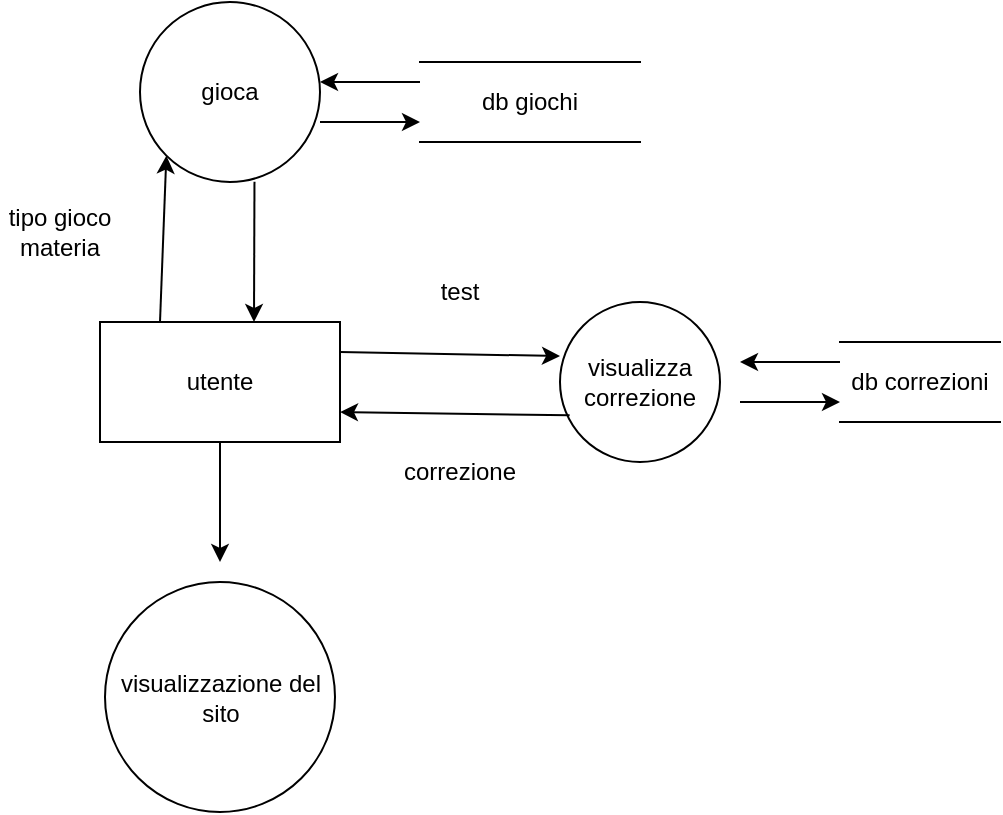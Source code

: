 <mxfile version="21.1.4" type="device">
  <diagram name="Pagina-1" id="AkyOXfsMTubpVIw6Ypnw">
    <mxGraphModel dx="1050" dy="541" grid="1" gridSize="10" guides="1" tooltips="1" connect="1" arrows="1" fold="1" page="1" pageScale="1" pageWidth="827" pageHeight="1169" math="0" shadow="0">
      <root>
        <mxCell id="0" />
        <mxCell id="1" parent="0" />
        <mxCell id="dffMM5xM19D-dvjSA9W8-2" value="utente" style="rounded=0;whiteSpace=wrap;html=1;" vertex="1" parent="1">
          <mxGeometry x="340" y="220" width="120" height="60" as="geometry" />
        </mxCell>
        <mxCell id="dffMM5xM19D-dvjSA9W8-3" value="" style="endArrow=classic;html=1;rounded=0;exitX=0.5;exitY=1;exitDx=0;exitDy=0;" edge="1" parent="1" source="dffMM5xM19D-dvjSA9W8-2">
          <mxGeometry width="50" height="50" relative="1" as="geometry">
            <mxPoint x="390" y="310" as="sourcePoint" />
            <mxPoint x="400" y="340" as="targetPoint" />
          </mxGeometry>
        </mxCell>
        <mxCell id="dffMM5xM19D-dvjSA9W8-4" value="visualizzazione del sito" style="ellipse;whiteSpace=wrap;html=1;aspect=fixed;" vertex="1" parent="1">
          <mxGeometry x="342.5" y="350" width="115" height="115" as="geometry" />
        </mxCell>
        <mxCell id="dffMM5xM19D-dvjSA9W8-6" value="gioca" style="ellipse;whiteSpace=wrap;html=1;aspect=fixed;" vertex="1" parent="1">
          <mxGeometry x="360" y="60" width="90" height="90" as="geometry" />
        </mxCell>
        <mxCell id="dffMM5xM19D-dvjSA9W8-7" value="tipo gioco&lt;br&gt;materia" style="text;html=1;strokeColor=none;fillColor=none;align=center;verticalAlign=middle;whiteSpace=wrap;rounded=0;" vertex="1" parent="1">
          <mxGeometry x="290" y="160" width="60" height="30" as="geometry" />
        </mxCell>
        <mxCell id="dffMM5xM19D-dvjSA9W8-8" value="" style="endArrow=classic;html=1;rounded=0;" edge="1" parent="1">
          <mxGeometry width="50" height="50" relative="1" as="geometry">
            <mxPoint x="450" y="120" as="sourcePoint" />
            <mxPoint x="500" y="120" as="targetPoint" />
          </mxGeometry>
        </mxCell>
        <mxCell id="dffMM5xM19D-dvjSA9W8-11" value="db giochi" style="shape=partialRectangle;whiteSpace=wrap;html=1;left=0;right=0;fillColor=none;" vertex="1" parent="1">
          <mxGeometry x="500" y="90" width="110" height="40" as="geometry" />
        </mxCell>
        <mxCell id="dffMM5xM19D-dvjSA9W8-12" value="" style="endArrow=classic;html=1;rounded=0;exitX=0;exitY=0.25;exitDx=0;exitDy=0;" edge="1" parent="1" source="dffMM5xM19D-dvjSA9W8-11">
          <mxGeometry width="50" height="50" relative="1" as="geometry">
            <mxPoint x="500" y="100" as="sourcePoint" />
            <mxPoint x="450" y="100" as="targetPoint" />
          </mxGeometry>
        </mxCell>
        <mxCell id="dffMM5xM19D-dvjSA9W8-14" value="" style="endArrow=classic;html=1;rounded=0;entryX=0;entryY=1;entryDx=0;entryDy=0;exitX=0.25;exitY=0;exitDx=0;exitDy=0;" edge="1" parent="1" source="dffMM5xM19D-dvjSA9W8-2" target="dffMM5xM19D-dvjSA9W8-6">
          <mxGeometry width="50" height="50" relative="1" as="geometry">
            <mxPoint x="350" y="220" as="sourcePoint" />
            <mxPoint x="400" y="170" as="targetPoint" />
          </mxGeometry>
        </mxCell>
        <mxCell id="dffMM5xM19D-dvjSA9W8-15" value="" style="endArrow=classic;html=1;rounded=0;exitX=0.636;exitY=0.998;exitDx=0;exitDy=0;exitPerimeter=0;" edge="1" parent="1" source="dffMM5xM19D-dvjSA9W8-6">
          <mxGeometry width="50" height="50" relative="1" as="geometry">
            <mxPoint x="415" y="160" as="sourcePoint" />
            <mxPoint x="417" y="220" as="targetPoint" />
          </mxGeometry>
        </mxCell>
        <mxCell id="dffMM5xM19D-dvjSA9W8-16" value="visualizza correzione" style="ellipse;whiteSpace=wrap;html=1;aspect=fixed;" vertex="1" parent="1">
          <mxGeometry x="570" y="210" width="80" height="80" as="geometry" />
        </mxCell>
        <mxCell id="dffMM5xM19D-dvjSA9W8-18" value="" style="endArrow=classic;html=1;rounded=0;entryX=0;entryY=0.338;entryDx=0;entryDy=0;exitX=1;exitY=0.25;exitDx=0;exitDy=0;entryPerimeter=0;" edge="1" parent="1" source="dffMM5xM19D-dvjSA9W8-2" target="dffMM5xM19D-dvjSA9W8-16">
          <mxGeometry width="50" height="50" relative="1" as="geometry">
            <mxPoint x="560" y="290" as="sourcePoint" />
            <mxPoint x="563" y="207" as="targetPoint" />
          </mxGeometry>
        </mxCell>
        <mxCell id="dffMM5xM19D-dvjSA9W8-19" value="" style="endArrow=classic;html=1;rounded=0;exitX=0.06;exitY=0.708;exitDx=0;exitDy=0;exitPerimeter=0;entryX=1;entryY=0.75;entryDx=0;entryDy=0;" edge="1" parent="1" source="dffMM5xM19D-dvjSA9W8-16" target="dffMM5xM19D-dvjSA9W8-2">
          <mxGeometry width="50" height="50" relative="1" as="geometry">
            <mxPoint x="607" y="220" as="sourcePoint" />
            <mxPoint x="480" y="250" as="targetPoint" />
          </mxGeometry>
        </mxCell>
        <mxCell id="dffMM5xM19D-dvjSA9W8-20" value="test" style="text;html=1;strokeColor=none;fillColor=none;align=center;verticalAlign=middle;whiteSpace=wrap;rounded=0;" vertex="1" parent="1">
          <mxGeometry x="490" y="190" width="60" height="30" as="geometry" />
        </mxCell>
        <mxCell id="dffMM5xM19D-dvjSA9W8-21" value="correzione" style="text;html=1;strokeColor=none;fillColor=none;align=center;verticalAlign=middle;whiteSpace=wrap;rounded=0;" vertex="1" parent="1">
          <mxGeometry x="490" y="280" width="60" height="30" as="geometry" />
        </mxCell>
        <mxCell id="dffMM5xM19D-dvjSA9W8-22" value="" style="endArrow=classic;html=1;rounded=0;" edge="1" parent="1">
          <mxGeometry width="50" height="50" relative="1" as="geometry">
            <mxPoint x="660" y="260" as="sourcePoint" />
            <mxPoint x="710" y="260" as="targetPoint" />
          </mxGeometry>
        </mxCell>
        <mxCell id="dffMM5xM19D-dvjSA9W8-23" value="db correzioni" style="shape=partialRectangle;whiteSpace=wrap;html=1;left=0;right=0;fillColor=none;" vertex="1" parent="1">
          <mxGeometry x="710" y="230" width="80" height="40" as="geometry" />
        </mxCell>
        <mxCell id="dffMM5xM19D-dvjSA9W8-24" value="" style="endArrow=classic;html=1;rounded=0;exitX=0;exitY=0.25;exitDx=0;exitDy=0;" edge="1" source="dffMM5xM19D-dvjSA9W8-23" parent="1">
          <mxGeometry width="50" height="50" relative="1" as="geometry">
            <mxPoint x="710" y="240" as="sourcePoint" />
            <mxPoint x="660" y="240" as="targetPoint" />
          </mxGeometry>
        </mxCell>
      </root>
    </mxGraphModel>
  </diagram>
</mxfile>
